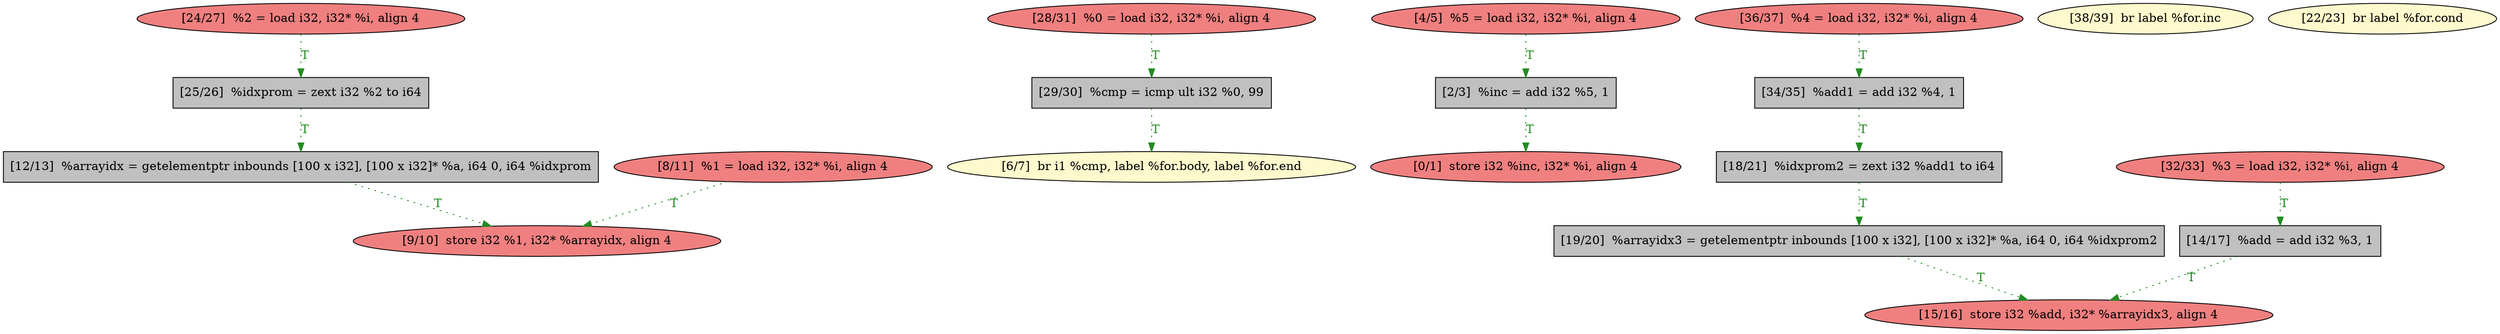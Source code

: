 
digraph G {


node173 [fillcolor=lightcoral,label="[9/10]  store i32 %1, i32* %arrayidx, align 4",shape=ellipse,style=filled ]
node158 [fillcolor=lemonchiffon,label="[6/7]  br i1 %cmp, label %for.body, label %for.end",shape=ellipse,style=filled ]
node157 [fillcolor=lightcoral,label="[4/5]  %5 = load i32, i32* %i, align 4",shape=ellipse,style=filled ]
node172 [fillcolor=lightcoral,label="[15/16]  store i32 %add, i32* %arrayidx3, align 4",shape=ellipse,style=filled ]
node160 [fillcolor=grey,label="[12/13]  %arrayidx = getelementptr inbounds [100 x i32], [100 x i32]* %a, i64 0, i64 %idxprom",shape=rectangle,style=filled ]
node156 [fillcolor=grey,label="[2/3]  %inc = add i32 %5, 1",shape=rectangle,style=filled ]
node174 [fillcolor=lemonchiffon,label="[38/39]  br label %for.inc",shape=ellipse,style=filled ]
node166 [fillcolor=grey,label="[29/30]  %cmp = icmp ult i32 %0, 99",shape=rectangle,style=filled ]
node171 [fillcolor=grey,label="[19/20]  %arrayidx3 = getelementptr inbounds [100 x i32], [100 x i32]* %a, i64 0, i64 %idxprom2",shape=rectangle,style=filled ]
node159 [fillcolor=lightcoral,label="[8/11]  %1 = load i32, i32* %i, align 4",shape=ellipse,style=filled ]
node155 [fillcolor=lightcoral,label="[0/1]  store i32 %inc, i32* %i, align 4",shape=ellipse,style=filled ]
node161 [fillcolor=grey,label="[14/17]  %add = add i32 %3, 1",shape=rectangle,style=filled ]
node162 [fillcolor=grey,label="[18/21]  %idxprom2 = zext i32 %add1 to i64",shape=rectangle,style=filled ]
node163 [fillcolor=lemonchiffon,label="[22/23]  br label %for.cond",shape=ellipse,style=filled ]
node170 [fillcolor=lightcoral,label="[36/37]  %4 = load i32, i32* %i, align 4",shape=ellipse,style=filled ]
node167 [fillcolor=lightcoral,label="[32/33]  %3 = load i32, i32* %i, align 4",shape=ellipse,style=filled ]
node168 [fillcolor=grey,label="[25/26]  %idxprom = zext i32 %2 to i64",shape=rectangle,style=filled ]
node164 [fillcolor=lightcoral,label="[24/27]  %2 = load i32, i32* %i, align 4",shape=ellipse,style=filled ]
node165 [fillcolor=lightcoral,label="[28/31]  %0 = load i32, i32* %i, align 4",shape=ellipse,style=filled ]
node169 [fillcolor=grey,label="[34/35]  %add1 = add i32 %4, 1",shape=rectangle,style=filled ]

node162->node171 [style=dotted,color=forestgreen,label="T",fontcolor=forestgreen ]
node165->node166 [style=dotted,color=forestgreen,label="T",fontcolor=forestgreen ]
node160->node173 [style=dotted,color=forestgreen,label="T",fontcolor=forestgreen ]
node157->node156 [style=dotted,color=forestgreen,label="T",fontcolor=forestgreen ]
node161->node172 [style=dotted,color=forestgreen,label="T",fontcolor=forestgreen ]
node168->node160 [style=dotted,color=forestgreen,label="T",fontcolor=forestgreen ]
node159->node173 [style=dotted,color=forestgreen,label="T",fontcolor=forestgreen ]
node156->node155 [style=dotted,color=forestgreen,label="T",fontcolor=forestgreen ]
node167->node161 [style=dotted,color=forestgreen,label="T",fontcolor=forestgreen ]
node169->node162 [style=dotted,color=forestgreen,label="T",fontcolor=forestgreen ]
node170->node169 [style=dotted,color=forestgreen,label="T",fontcolor=forestgreen ]
node166->node158 [style=dotted,color=forestgreen,label="T",fontcolor=forestgreen ]
node164->node168 [style=dotted,color=forestgreen,label="T",fontcolor=forestgreen ]
node171->node172 [style=dotted,color=forestgreen,label="T",fontcolor=forestgreen ]


}
